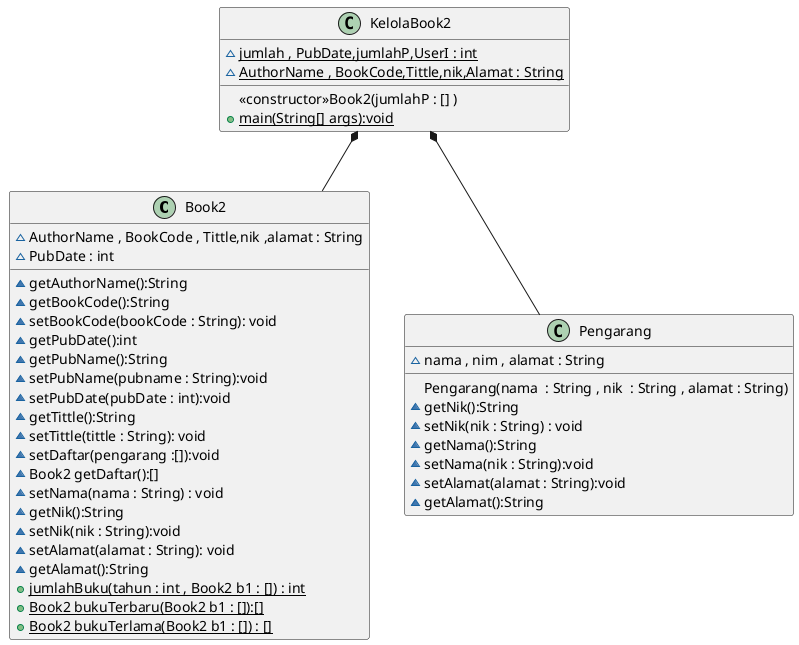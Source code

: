 @startuml
'https://plantuml.com/class-diagram
class Book2{
~ AuthorName , BookCode , Tittle,nik ,alamat : String
~ PubDate : int
~ getAuthorName():String
~ getBookCode():String
~setBookCode(bookCode : String): void
~getPubDate():int
~getPubName():String
~setPubName(pubname : String):void
~setPubDate(pubDate : int):void
~getTittle():String
~setTittle(tittle : String): void
~setDaftar(pengarang :[]):void
~Book2 getDaftar():[]
~setNama(nama : String) : void
~getNik():String
~setNik(nik : String):void
~setAlamat(alamat : String): void
~getAlamat():String
+{static}jumlahBuku(tahun : int , Book2 b1 : []) : int
+{static} Book2 bukuTerbaru(Book2 b1 : []):[]
+{static} Book2 bukuTerlama(Book2 b1 : []) : []
}



class KelolaBook2{
~{static}jumlah , PubDate,jumlahP,UserI : int
~{static}AuthorName , BookCode,Tittle,nik,Alamat : String
<<constructor>>Book2(jumlahP : [] )
+{static}main(String[] args):void

}
KelolaBook2 *--Book2
KelolaBook2 *--Pengarang

class Pengarang{
~nama , nim , alamat : String
Pengarang(nama  : String , nik  : String , alamat : String)
~getNik():String
~setNik(nik : String) : void
~getNama():String
~setNama(nik : String):void
~setAlamat(alamat : String):void
~getAlamat():String
}

@enduml